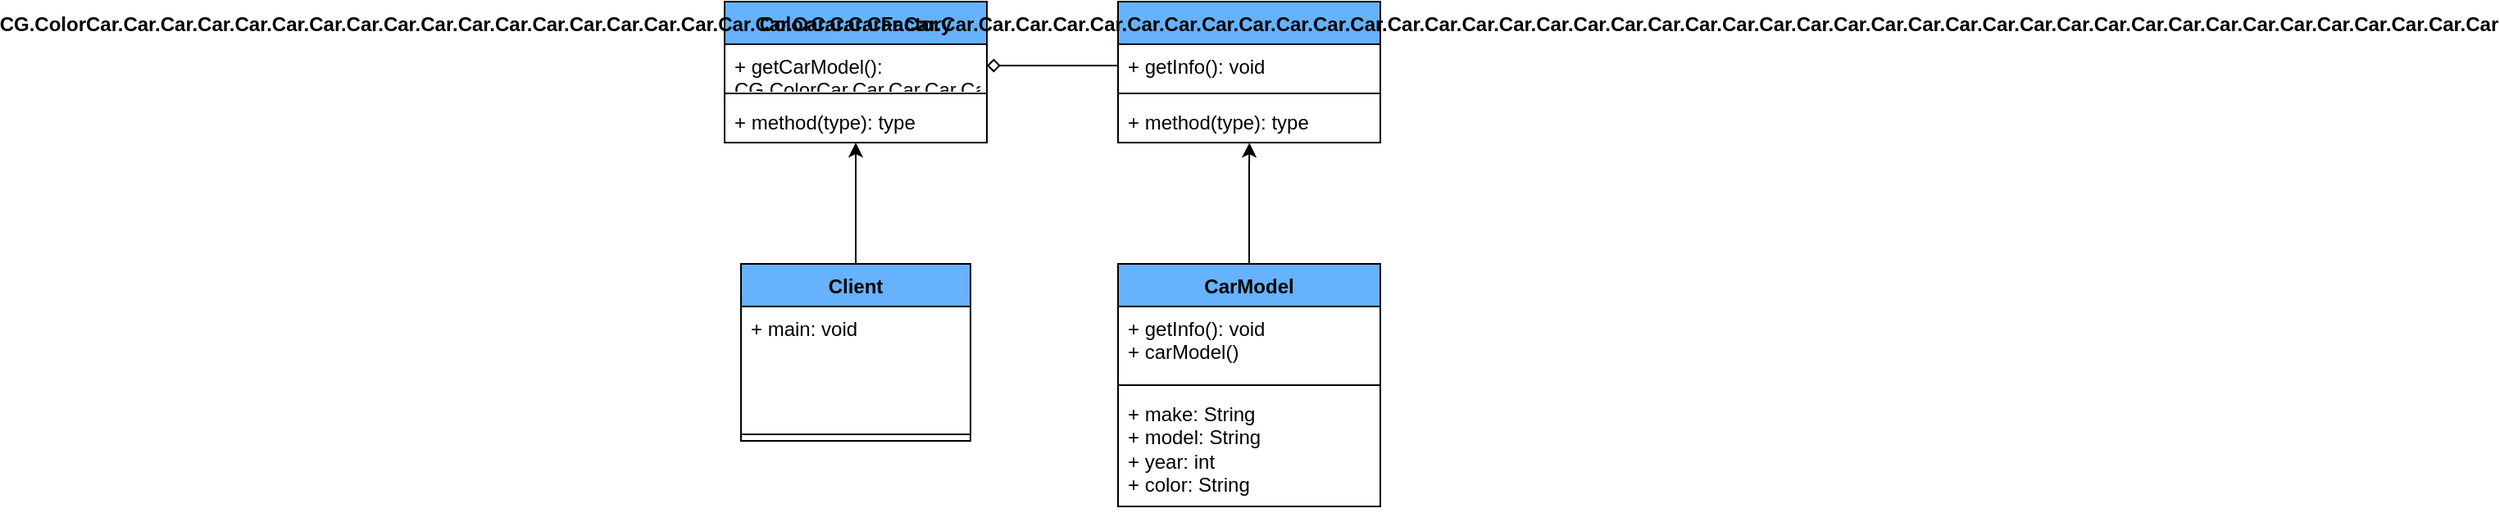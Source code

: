 <mxfile version="21.1.1">
  <diagram name="Page-1" id="YwziwpEPCa5_5QoXOCSv">
    <mxGraphModel dx="1574" dy="366" grid="0" gridSize="10" guides="1" tooltips="1" connect="1" arrows="1" fold="1" page="1" pageScale="1" pageWidth="850" pageHeight="1100" math="0" shadow="0">
      <root>
        <mxCell id="0" />
        <mxCell id="1" parent="0" />
        <mxCell id="MmHxZjk0SOA4-LWG_Dqx-1" value="ColorCar.CarFactory" style="swimlane;fontStyle=1;align=center;verticalAlign=top;childLayout=stackLayout;horizontal=1;startSize=26;horizontalStack=0;resizeParent=1;resizeParentMax=0;resizeLast=0;collapsible=1;marginBottom=0;whiteSpace=wrap;html=1;fillColor=#66B2FF;" vertex="1" parent="1">
          <mxGeometry x="-80" y="480" width="160" height="86" as="geometry" />
        </mxCell>
        <mxCell id="MmHxZjk0SOA4-LWG_Dqx-2" value="+ getCarModel(): CG.ColorCar.Car.Car.Car.Car.Car.Car.Car.Car.Car.Car.Car.Car.Car.Car.Car.Car.Car.Car.Car.Car.Car.Car.Car.Car.Car.Car.Car.Car.Car.Car.Car.Car.Car.Car.Car.Car.Car.Car.Car.Car.Car.Car.Car.Car.Car.Car.Car.Car.Car.Car.Car.Car.Car.Car.Car.Car.Car.Car.Car.Car.Car.Car.Car.Car" style="text;strokeColor=none;fillColor=none;align=left;verticalAlign=top;spacingLeft=4;spacingRight=4;overflow=hidden;rotatable=0;points=[[0,0.5],[1,0.5]];portConstraint=eastwest;whiteSpace=wrap;html=1;" vertex="1" parent="MmHxZjk0SOA4-LWG_Dqx-1">
          <mxGeometry y="26" width="160" height="26" as="geometry" />
        </mxCell>
        <mxCell id="MmHxZjk0SOA4-LWG_Dqx-3" value="" style="line;strokeWidth=1;fillColor=none;align=left;verticalAlign=middle;spacingTop=-1;spacingLeft=3;spacingRight=3;rotatable=0;labelPosition=right;points=[];portConstraint=eastwest;strokeColor=inherit;" vertex="1" parent="MmHxZjk0SOA4-LWG_Dqx-1">
          <mxGeometry y="52" width="160" height="8" as="geometry" />
        </mxCell>
        <mxCell id="MmHxZjk0SOA4-LWG_Dqx-4" value="+ method(type): type" style="text;strokeColor=none;fillColor=none;align=left;verticalAlign=top;spacingLeft=4;spacingRight=4;overflow=hidden;rotatable=0;points=[[0,0.5],[1,0.5]];portConstraint=eastwest;whiteSpace=wrap;html=1;" vertex="1" parent="MmHxZjk0SOA4-LWG_Dqx-1">
          <mxGeometry y="60" width="160" height="26" as="geometry" />
        </mxCell>
        <mxCell id="MmHxZjk0SOA4-LWG_Dqx-5" value="CG.ColorCar.Car.Car.Car.Car.Car.Car.Car.Car.Car.Car.Car.Car.Car.Car.Car.Car.Car.Car.Car.Car.Car.Car.Car.Car.Car.Car.Car.Car.Car.Car.Car.Car.Car.Car.Car.Car.Car.Car.Car.Car.Car.Car.Car.Car.Car.Car.Car.Car.Car.Car.Car.Car.Car.Car.Car.Car.Car.Car.Car.Car.Car.Car.Car.Car" style="swimlane;fontStyle=1;align=center;verticalAlign=top;childLayout=stackLayout;horizontal=1;startSize=26;horizontalStack=0;resizeParent=1;resizeParentMax=0;resizeLast=0;collapsible=1;marginBottom=0;whiteSpace=wrap;html=1;fillColor=#66B2FF;" vertex="1" parent="1">
          <mxGeometry x="160" y="480" width="160" height="86" as="geometry" />
        </mxCell>
        <mxCell id="MmHxZjk0SOA4-LWG_Dqx-6" value="+ getInfo(): void" style="text;strokeColor=none;fillColor=none;align=left;verticalAlign=top;spacingLeft=4;spacingRight=4;overflow=hidden;rotatable=0;points=[[0,0.5],[1,0.5]];portConstraint=eastwest;whiteSpace=wrap;html=1;" vertex="1" parent="MmHxZjk0SOA4-LWG_Dqx-5">
          <mxGeometry y="26" width="160" height="26" as="geometry" />
        </mxCell>
        <mxCell id="MmHxZjk0SOA4-LWG_Dqx-7" value="" style="line;strokeWidth=1;fillColor=none;align=left;verticalAlign=middle;spacingTop=-1;spacingLeft=3;spacingRight=3;rotatable=0;labelPosition=right;points=[];portConstraint=eastwest;strokeColor=inherit;" vertex="1" parent="MmHxZjk0SOA4-LWG_Dqx-5">
          <mxGeometry y="52" width="160" height="8" as="geometry" />
        </mxCell>
        <mxCell id="MmHxZjk0SOA4-LWG_Dqx-8" value="+ method(type): type" style="text;strokeColor=none;fillColor=none;align=left;verticalAlign=top;spacingLeft=4;spacingRight=4;overflow=hidden;rotatable=0;points=[[0,0.5],[1,0.5]];portConstraint=eastwest;whiteSpace=wrap;html=1;" vertex="1" parent="MmHxZjk0SOA4-LWG_Dqx-5">
          <mxGeometry y="60" width="160" height="26" as="geometry" />
        </mxCell>
        <mxCell id="MmHxZjk0SOA4-LWG_Dqx-19" style="edgeStyle=orthogonalEdgeStyle;rounded=0;orthogonalLoop=1;jettySize=auto;html=1;entryX=0.5;entryY=1;entryDx=0;entryDy=0;" edge="1" parent="1" source="MmHxZjk0SOA4-LWG_Dqx-9" target="MmHxZjk0SOA4-LWG_Dqx-1">
          <mxGeometry relative="1" as="geometry">
            <Array as="points" />
          </mxGeometry>
        </mxCell>
        <mxCell id="MmHxZjk0SOA4-LWG_Dqx-9" value="Client" style="swimlane;fontStyle=1;align=center;verticalAlign=top;childLayout=stackLayout;horizontal=1;startSize=26;horizontalStack=0;resizeParent=1;resizeParentMax=0;resizeLast=0;collapsible=1;marginBottom=0;whiteSpace=wrap;html=1;fillColor=#66B2FF;" vertex="1" parent="1">
          <mxGeometry x="-70" y="640" width="140" height="108" as="geometry" />
        </mxCell>
        <mxCell id="MmHxZjk0SOA4-LWG_Dqx-10" value="+ main: void" style="text;strokeColor=none;fillColor=none;align=left;verticalAlign=top;spacingLeft=4;spacingRight=4;overflow=hidden;rotatable=0;points=[[0,0.5],[1,0.5]];portConstraint=eastwest;whiteSpace=wrap;html=1;" vertex="1" parent="MmHxZjk0SOA4-LWG_Dqx-9">
          <mxGeometry y="26" width="140" height="74" as="geometry" />
        </mxCell>
        <mxCell id="MmHxZjk0SOA4-LWG_Dqx-11" value="" style="line;strokeWidth=1;fillColor=none;align=left;verticalAlign=middle;spacingTop=-1;spacingLeft=3;spacingRight=3;rotatable=0;labelPosition=right;points=[];portConstraint=eastwest;strokeColor=inherit;" vertex="1" parent="MmHxZjk0SOA4-LWG_Dqx-9">
          <mxGeometry y="100" width="140" height="8" as="geometry" />
        </mxCell>
        <mxCell id="MmHxZjk0SOA4-LWG_Dqx-17" style="edgeStyle=orthogonalEdgeStyle;rounded=0;orthogonalLoop=1;jettySize=auto;html=1;exitX=0.5;exitY=0;exitDx=0;exitDy=0;entryX=0.501;entryY=1.005;entryDx=0;entryDy=0;entryPerimeter=0;" edge="1" parent="1" source="MmHxZjk0SOA4-LWG_Dqx-13" target="MmHxZjk0SOA4-LWG_Dqx-8">
          <mxGeometry relative="1" as="geometry">
            <Array as="points">
              <mxPoint x="240" y="580" />
              <mxPoint x="240" y="580" />
            </Array>
          </mxGeometry>
        </mxCell>
        <mxCell id="MmHxZjk0SOA4-LWG_Dqx-13" value="CarModel" style="swimlane;fontStyle=1;align=center;verticalAlign=top;childLayout=stackLayout;horizontal=1;startSize=26;horizontalStack=0;resizeParent=1;resizeParentMax=0;resizeLast=0;collapsible=1;marginBottom=0;whiteSpace=wrap;html=1;fillColor=#66B2FF;" vertex="1" parent="1">
          <mxGeometry x="160" y="640" width="160" height="148" as="geometry" />
        </mxCell>
        <mxCell id="MmHxZjk0SOA4-LWG_Dqx-14" value="&lt;div&gt;+ getInfo(): void&lt;/div&gt;&lt;div&gt;+ carModel()&lt;br&gt;&lt;/div&gt;" style="text;strokeColor=none;fillColor=none;align=left;verticalAlign=top;spacingLeft=4;spacingRight=4;overflow=hidden;rotatable=0;points=[[0,0.5],[1,0.5]];portConstraint=eastwest;whiteSpace=wrap;html=1;" vertex="1" parent="MmHxZjk0SOA4-LWG_Dqx-13">
          <mxGeometry y="26" width="160" height="44" as="geometry" />
        </mxCell>
        <mxCell id="MmHxZjk0SOA4-LWG_Dqx-15" value="" style="line;strokeWidth=1;fillColor=none;align=left;verticalAlign=middle;spacingTop=-1;spacingLeft=3;spacingRight=3;rotatable=0;labelPosition=right;points=[];portConstraint=eastwest;strokeColor=inherit;" vertex="1" parent="MmHxZjk0SOA4-LWG_Dqx-13">
          <mxGeometry y="70" width="160" height="8" as="geometry" />
        </mxCell>
        <mxCell id="MmHxZjk0SOA4-LWG_Dqx-16" value="&lt;div&gt;+ make: String&lt;/div&gt;&lt;div&gt;+ model: String&lt;/div&gt;&lt;div&gt;+ year: int&lt;br&gt;&lt;/div&gt;&lt;div&gt;+ color: String&lt;/div&gt;" style="text;strokeColor=none;fillColor=none;align=left;verticalAlign=top;spacingLeft=4;spacingRight=4;overflow=hidden;rotatable=0;points=[[0,0.5],[1,0.5]];portConstraint=eastwest;whiteSpace=wrap;html=1;" vertex="1" parent="MmHxZjk0SOA4-LWG_Dqx-13">
          <mxGeometry y="78" width="160" height="70" as="geometry" />
        </mxCell>
        <mxCell id="MmHxZjk0SOA4-LWG_Dqx-18" style="orthogonalLoop=1;jettySize=auto;html=1;endArrow=diamond;endFill=0;rounded=0;strokeColor=default;exitX=0;exitY=0.5;exitDx=0;exitDy=0;entryX=1;entryY=0.5;entryDx=0;entryDy=0;" edge="1" parent="1" source="MmHxZjk0SOA4-LWG_Dqx-6" target="MmHxZjk0SOA4-LWG_Dqx-2">
          <mxGeometry relative="1" as="geometry">
            <mxPoint x="140" y="530" as="sourcePoint" />
            <mxPoint x="110" y="530" as="targetPoint" />
          </mxGeometry>
        </mxCell>
      </root>
    </mxGraphModel>
  </diagram>
</mxfile>
